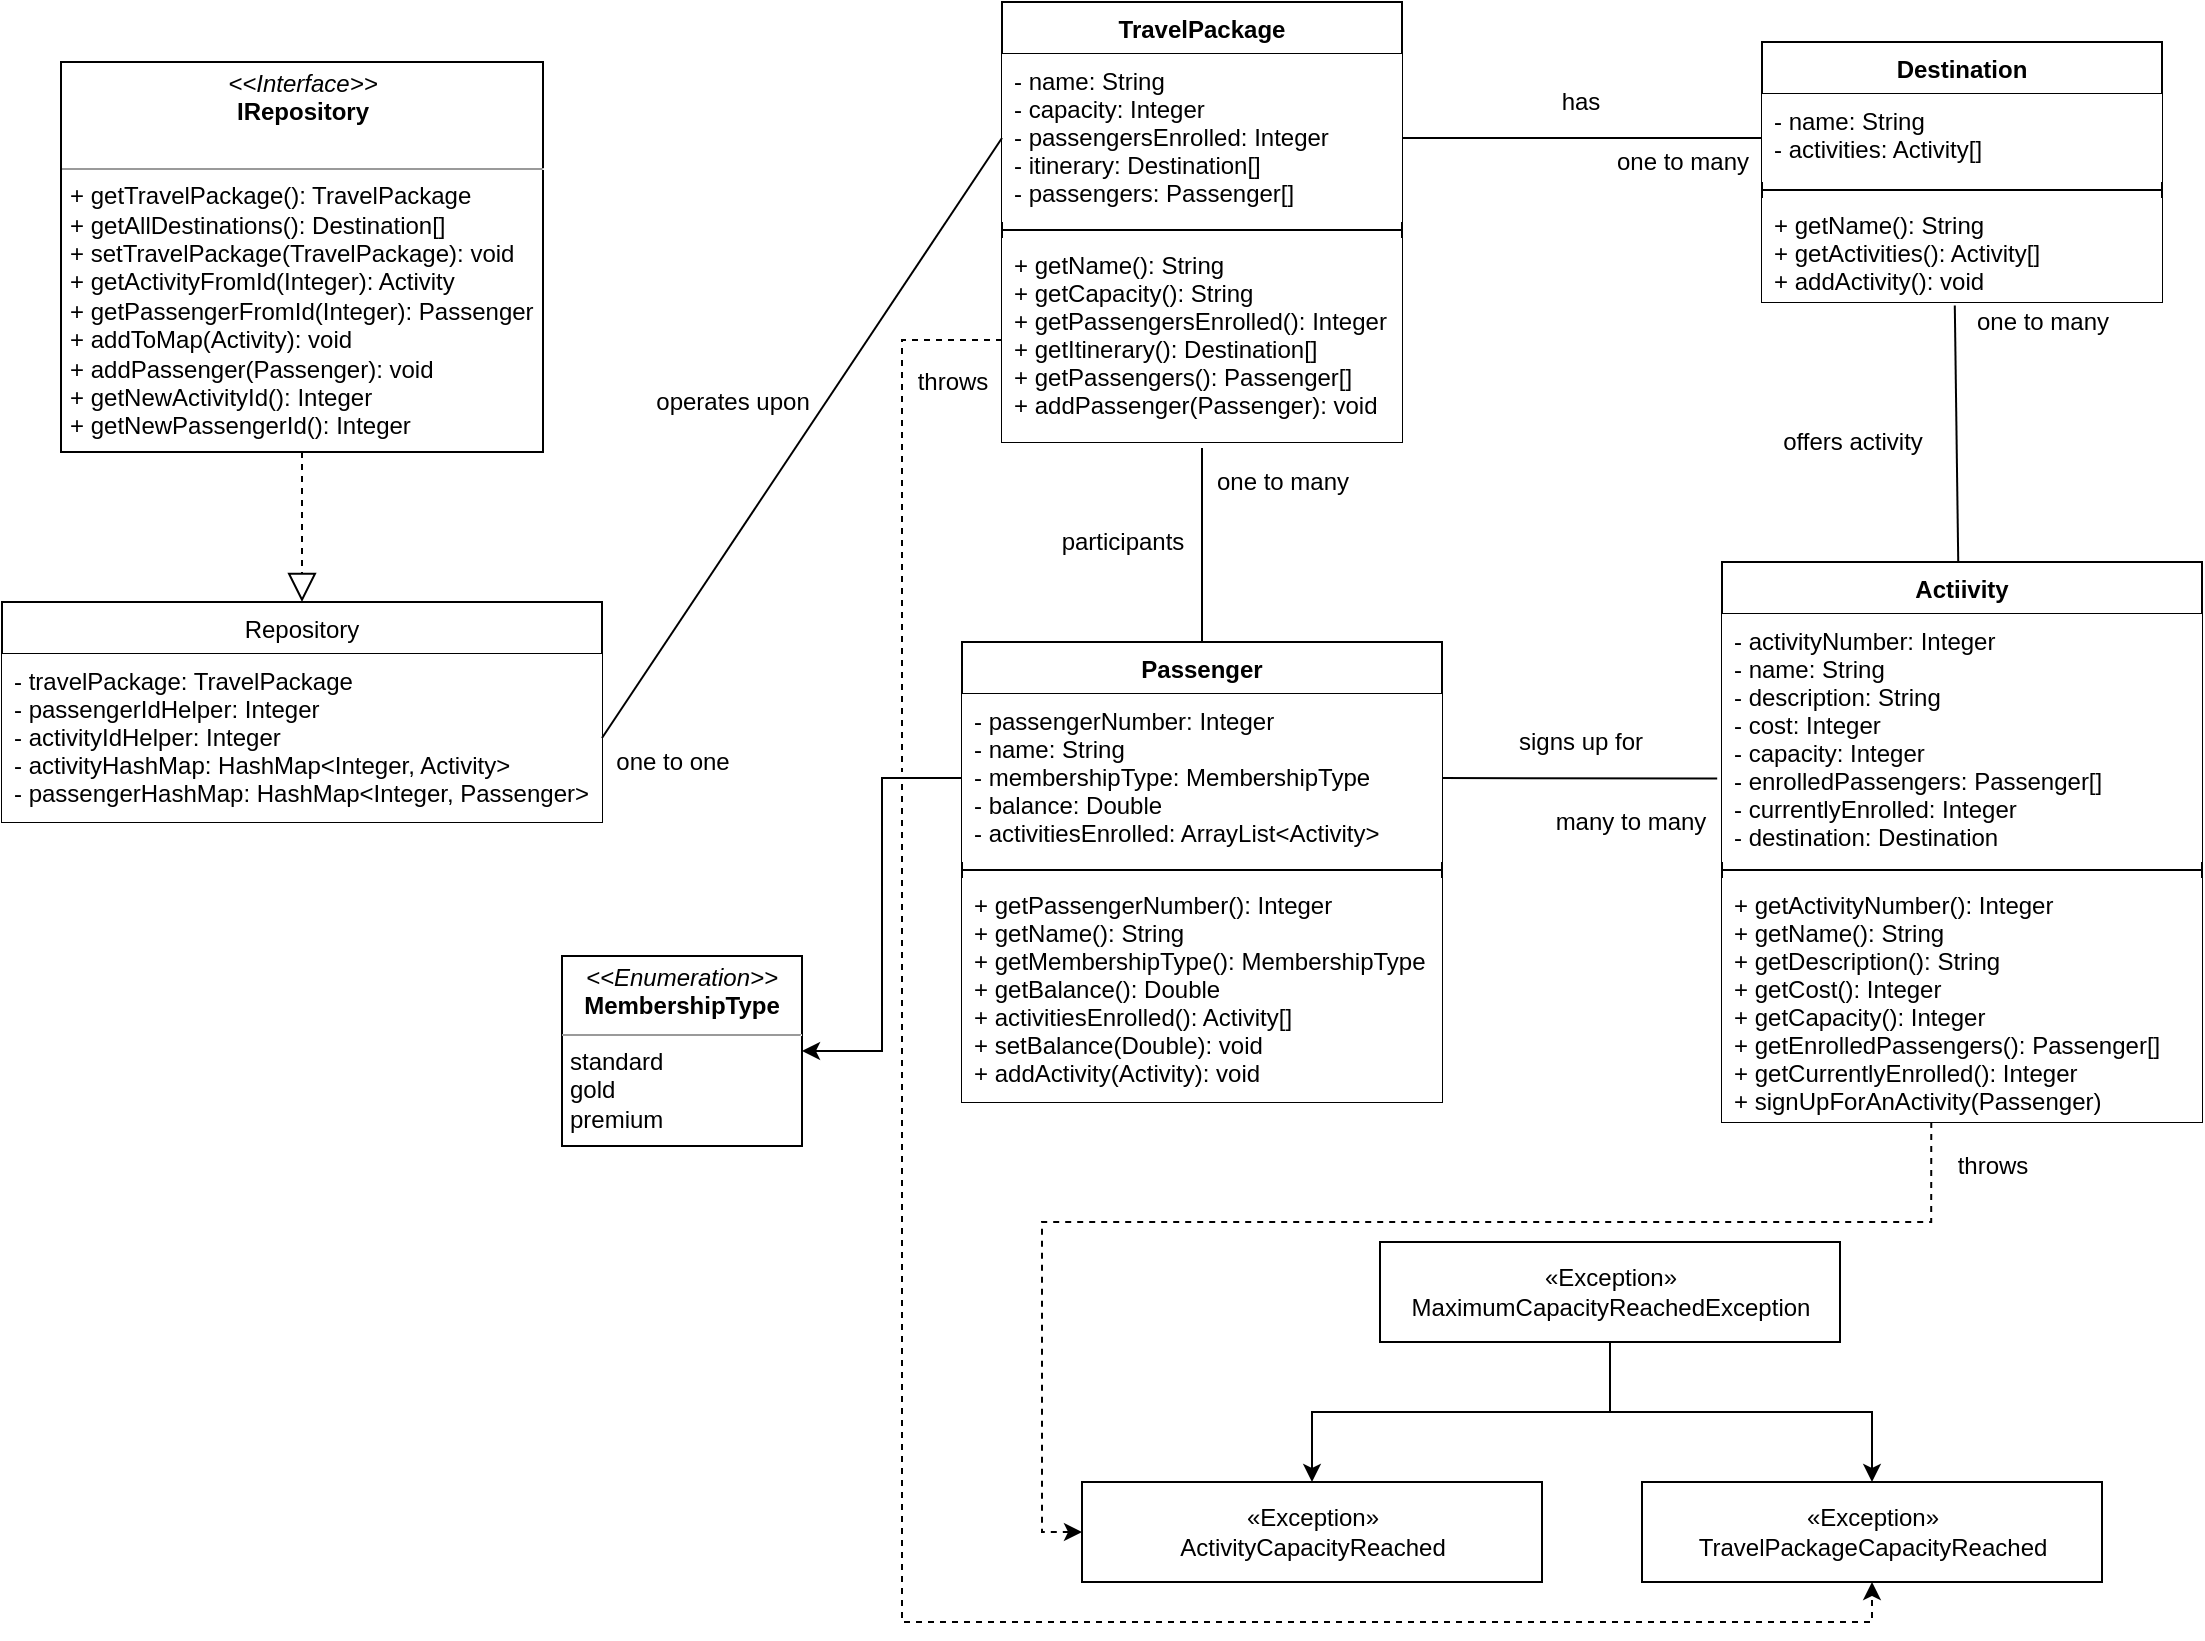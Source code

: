<mxfile version="15.2.9" type="github"><diagram id="iO-ypay8jK1opjsTZOAk" name="Page-1"><mxGraphModel dx="1673" dy="871" grid="1" gridSize="10" guides="1" tooltips="1" connect="1" arrows="1" fold="1" page="1" pageScale="1" pageWidth="827" pageHeight="1169" math="0" shadow="0"><root><mxCell id="0"/><mxCell id="1" parent="0"/><mxCell id="kDM2BlACBqmng6QFDkp4-1" value="TravelPackage" style="swimlane;fontStyle=1;align=center;verticalAlign=top;childLayout=stackLayout;horizontal=1;startSize=26;horizontalStack=0;resizeParent=1;resizeParentMax=0;resizeLast=0;collapsible=1;marginBottom=0;" vertex="1" parent="1"><mxGeometry x="540" y="60" width="200" height="220" as="geometry"><mxRectangle x="330" y="260" width="120" height="26" as="alternateBounds"/></mxGeometry></mxCell><mxCell id="kDM2BlACBqmng6QFDkp4-2" value="- name: String&#10;- capacity: Integer&#10;- passengersEnrolled: Integer&#10;- itinerary: Destination[]&#10;- passengers: Passenger[]" style="text;align=left;verticalAlign=top;spacingLeft=4;spacingRight=4;overflow=hidden;rotatable=0;points=[[0,0.5],[1,0.5]];portConstraint=eastwest;fillColor=default;" vertex="1" parent="kDM2BlACBqmng6QFDkp4-1"><mxGeometry y="26" width="200" height="84" as="geometry"/></mxCell><mxCell id="kDM2BlACBqmng6QFDkp4-3" value="" style="line;strokeWidth=1;align=left;verticalAlign=middle;spacingTop=-1;spacingLeft=3;spacingRight=3;rotatable=0;labelPosition=right;points=[];portConstraint=eastwest;" vertex="1" parent="kDM2BlACBqmng6QFDkp4-1"><mxGeometry y="110" width="200" height="8" as="geometry"/></mxCell><mxCell id="kDM2BlACBqmng6QFDkp4-4" value="+ getName(): String&#10;+ getCapacity(): String&#10;+ getPassengersEnrolled(): Integer&#10;+ getItinerary(): Destination[]&#10;+ getPassengers(): Passenger[]&#10;+ addPassenger(Passenger): void" style="text;align=left;verticalAlign=top;spacingLeft=4;spacingRight=4;overflow=hidden;rotatable=0;points=[[0,0.5],[1,0.5]];portConstraint=eastwest;fillColor=default;" vertex="1" parent="kDM2BlACBqmng6QFDkp4-1"><mxGeometry y="118" width="200" height="102" as="geometry"/></mxCell><mxCell id="kDM2BlACBqmng6QFDkp4-5" value="Destination" style="swimlane;fontStyle=1;align=center;verticalAlign=top;childLayout=stackLayout;horizontal=1;startSize=26;horizontalStack=0;resizeParent=1;resizeParentMax=0;resizeLast=0;collapsible=1;marginBottom=0;" vertex="1" parent="1"><mxGeometry x="920" y="80" width="200" height="130" as="geometry"><mxRectangle x="330" y="260" width="120" height="26" as="alternateBounds"/></mxGeometry></mxCell><mxCell id="kDM2BlACBqmng6QFDkp4-6" value="- name: String&#10;- activities: Activity[]&#10;" style="text;align=left;verticalAlign=top;spacingLeft=4;spacingRight=4;overflow=hidden;rotatable=0;points=[[0,0.5],[1,0.5]];portConstraint=eastwest;fillColor=default;" vertex="1" parent="kDM2BlACBqmng6QFDkp4-5"><mxGeometry y="26" width="200" height="44" as="geometry"/></mxCell><mxCell id="kDM2BlACBqmng6QFDkp4-7" value="" style="line;strokeWidth=1;align=left;verticalAlign=middle;spacingTop=-1;spacingLeft=3;spacingRight=3;rotatable=0;labelPosition=right;points=[];portConstraint=eastwest;" vertex="1" parent="kDM2BlACBqmng6QFDkp4-5"><mxGeometry y="70" width="200" height="8" as="geometry"/></mxCell><mxCell id="kDM2BlACBqmng6QFDkp4-8" value="+ getName(): String&#10;+ getActivities(): Activity[]&#10;+ addActivity(): void&#10;" style="text;align=left;verticalAlign=top;spacingLeft=4;spacingRight=4;overflow=hidden;rotatable=0;points=[[0,0.5],[1,0.5]];portConstraint=eastwest;fillColor=default;" vertex="1" parent="kDM2BlACBqmng6QFDkp4-5"><mxGeometry y="78" width="200" height="52" as="geometry"/></mxCell><mxCell id="kDM2BlACBqmng6QFDkp4-9" value="Actiivity" style="swimlane;fontStyle=1;align=center;verticalAlign=top;childLayout=stackLayout;horizontal=1;startSize=26;horizontalStack=0;resizeParent=1;resizeParentMax=0;resizeLast=0;collapsible=1;marginBottom=0;" vertex="1" parent="1"><mxGeometry x="900" y="340" width="240" height="280" as="geometry"><mxRectangle x="330" y="260" width="120" height="26" as="alternateBounds"/></mxGeometry></mxCell><mxCell id="kDM2BlACBqmng6QFDkp4-10" value="- activityNumber: Integer&#10;- name: String&#10;- description: String&#10;- cost: Integer&#10;- capacity: Integer&#10;- enrolledPassengers: Passenger[]&#10;- currentlyEnrolled: Integer&#10;- destination: Destination" style="text;align=left;verticalAlign=top;spacingLeft=4;spacingRight=4;overflow=hidden;rotatable=0;points=[[0,0.5],[1,0.5]];portConstraint=eastwest;fillColor=default;" vertex="1" parent="kDM2BlACBqmng6QFDkp4-9"><mxGeometry y="26" width="240" height="124" as="geometry"/></mxCell><mxCell id="kDM2BlACBqmng6QFDkp4-11" value="" style="line;strokeWidth=1;align=left;verticalAlign=middle;spacingTop=-1;spacingLeft=3;spacingRight=3;rotatable=0;labelPosition=right;points=[];portConstraint=eastwest;" vertex="1" parent="kDM2BlACBqmng6QFDkp4-9"><mxGeometry y="150" width="240" height="8" as="geometry"/></mxCell><mxCell id="kDM2BlACBqmng6QFDkp4-12" value="+ getActivityNumber(): Integer&#10;+ getName(): String&#10;+ getDescription(): String&#10;+ getCost(): Integer&#10;+ getCapacity(): Integer&#10;+ getEnrolledPassengers(): Passenger[]&#10;+ getCurrentlyEnrolled(): Integer&#10;+ signUpForAnActivity(Passenger)" style="text;align=left;verticalAlign=top;spacingLeft=4;spacingRight=4;overflow=hidden;rotatable=0;points=[[0,0.5],[1,0.5]];portConstraint=eastwest;fillColor=default;" vertex="1" parent="kDM2BlACBqmng6QFDkp4-9"><mxGeometry y="158" width="240" height="122" as="geometry"/></mxCell><mxCell id="kDM2BlACBqmng6QFDkp4-14" value="Passenger" style="swimlane;fontStyle=1;align=center;verticalAlign=top;childLayout=stackLayout;horizontal=1;startSize=26;horizontalStack=0;resizeParent=1;resizeParentMax=0;resizeLast=0;collapsible=1;marginBottom=0;" vertex="1" parent="1"><mxGeometry x="520" y="380" width="240" height="230" as="geometry"><mxRectangle x="330" y="260" width="120" height="26" as="alternateBounds"/></mxGeometry></mxCell><mxCell id="kDM2BlACBqmng6QFDkp4-15" value="- passengerNumber: Integer&#10;- name: String&#10;- membershipType: MembershipType&#10;- balance: Double&#10;- activitiesEnrolled: ArrayList&lt;Activity&gt;&#10;" style="text;align=left;verticalAlign=top;spacingLeft=4;spacingRight=4;overflow=hidden;rotatable=0;points=[[0,0.5],[1,0.5]];portConstraint=eastwest;fillColor=default;" vertex="1" parent="kDM2BlACBqmng6QFDkp4-14"><mxGeometry y="26" width="240" height="84" as="geometry"/></mxCell><mxCell id="kDM2BlACBqmng6QFDkp4-16" value="" style="line;strokeWidth=1;align=left;verticalAlign=middle;spacingTop=-1;spacingLeft=3;spacingRight=3;rotatable=0;labelPosition=right;points=[];portConstraint=eastwest;" vertex="1" parent="kDM2BlACBqmng6QFDkp4-14"><mxGeometry y="110" width="240" height="8" as="geometry"/></mxCell><mxCell id="kDM2BlACBqmng6QFDkp4-17" value="+ getPassengerNumber(): Integer&#10;+ getName(): String&#10;+ getMembershipType(): MembershipType&#10;+ getBalance(): Double&#10;+ activitiesEnrolled(): Activity[]&#10;+ setBalance(Double): void&#10;+ addActivity(Activity): void" style="text;align=left;verticalAlign=top;spacingLeft=4;spacingRight=4;overflow=hidden;rotatable=0;points=[[0,0.5],[1,0.5]];portConstraint=eastwest;fillColor=default;" vertex="1" parent="kDM2BlACBqmng6QFDkp4-14"><mxGeometry y="118" width="240" height="112" as="geometry"/></mxCell><mxCell id="kDM2BlACBqmng6QFDkp4-19" value="&lt;p style=&quot;margin: 0px ; margin-top: 4px ; text-align: center&quot;&gt;&lt;i&gt;&amp;lt;&amp;lt;Enumeration&amp;gt;&amp;gt;&lt;/i&gt;&lt;br&gt;&lt;b&gt;MembershipType&lt;/b&gt;&lt;/p&gt;&lt;hr size=&quot;1&quot;&gt;&lt;p style=&quot;margin: 0px ; margin-left: 4px&quot;&gt;standard&lt;br&gt;gold&lt;/p&gt;&lt;p style=&quot;margin: 0px ; margin-left: 4px&quot;&gt;premium&lt;/p&gt;&lt;hr size=&quot;1&quot;&gt;&lt;p style=&quot;margin: 0px ; margin-left: 4px&quot;&gt;+ method1(Type): Type&lt;br&gt;+ method2(Type, Type): Type&lt;/p&gt;" style="verticalAlign=top;align=left;overflow=fill;fontSize=12;fontFamily=Helvetica;html=1;" vertex="1" parent="1"><mxGeometry x="320" y="537" width="120" height="95" as="geometry"/></mxCell><mxCell id="kDM2BlACBqmng6QFDkp4-20" value="&lt;p style=&quot;margin: 0px ; margin-top: 4px ; text-align: center&quot;&gt;&lt;i&gt;&amp;lt;&amp;lt;Interface&amp;gt;&amp;gt;&lt;/i&gt;&lt;br&gt;&lt;b&gt;IRepository&lt;/b&gt;&lt;/p&gt;&lt;br&gt;&lt;hr size=&quot;1&quot;&gt;&lt;p style=&quot;margin: 0px ; margin-left: 4px&quot;&gt;+ getTravelPackage(): TravelPackage&lt;/p&gt;&lt;p style=&quot;margin: 0px ; margin-left: 4px&quot;&gt;+ getAllDestinations(): Destination[]&lt;/p&gt;&lt;p style=&quot;margin: 0px ; margin-left: 4px&quot;&gt;+ setTravelPackage(TravelPackage): void&lt;/p&gt;&lt;p style=&quot;margin: 0px ; margin-left: 4px&quot;&gt;+ getActivityFromId(Integer): Activity&lt;/p&gt;&lt;p style=&quot;margin: 0px ; margin-left: 4px&quot;&gt;+ getPassengerFromId(Integer): Passenger&lt;br&gt;&lt;/p&gt;&lt;p style=&quot;margin: 0px ; margin-left: 4px&quot;&gt;+ addToMap(Activity): void&lt;/p&gt;&lt;p style=&quot;margin: 0px ; margin-left: 4px&quot;&gt;+ addPassenger(Passenger): void&lt;/p&gt;&lt;p style=&quot;margin: 0px ; margin-left: 4px&quot;&gt;+ getNewActivityId(): Integer&lt;/p&gt;&lt;p style=&quot;margin: 0px ; margin-left: 4px&quot;&gt;+ getNewPassengerId(): Integer&lt;/p&gt;" style="verticalAlign=top;align=left;overflow=fill;fontSize=12;fontFamily=Helvetica;html=1;" vertex="1" parent="1"><mxGeometry x="69.5" y="90" width="241" height="195" as="geometry"/></mxCell><mxCell id="kDM2BlACBqmng6QFDkp4-21" value="Repository" style="swimlane;fontStyle=0;childLayout=stackLayout;horizontal=1;startSize=26;horizontalStack=0;resizeParent=1;resizeParentMax=0;resizeLast=0;collapsible=1;marginBottom=0;" vertex="1" parent="1"><mxGeometry x="40" y="360" width="300" height="110" as="geometry"/></mxCell><mxCell id="kDM2BlACBqmng6QFDkp4-22" value="- travelPackage: TravelPackage&#10;- passengerIdHelper: Integer&#10;- activityIdHelper: Integer&#10;- activityHashMap: HashMap&lt;Integer, Activity&gt;&#10;- passengerHashMap: HashMap&lt;Integer, Passenger&gt;" style="text;align=left;verticalAlign=top;spacingLeft=4;spacingRight=4;overflow=hidden;rotatable=0;points=[[0,0.5],[1,0.5]];portConstraint=eastwest;fillColor=default;" vertex="1" parent="kDM2BlACBqmng6QFDkp4-21"><mxGeometry y="26" width="300" height="84" as="geometry"/></mxCell><mxCell id="kDM2BlACBqmng6QFDkp4-35" style="edgeStyle=orthogonalEdgeStyle;rounded=0;orthogonalLoop=1;jettySize=auto;html=1;" edge="1" parent="1" source="kDM2BlACBqmng6QFDkp4-25" target="kDM2BlACBqmng6QFDkp4-26"><mxGeometry relative="1" as="geometry"/></mxCell><mxCell id="kDM2BlACBqmng6QFDkp4-36" style="edgeStyle=orthogonalEdgeStyle;rounded=0;orthogonalLoop=1;jettySize=auto;html=1;" edge="1" parent="1" source="kDM2BlACBqmng6QFDkp4-25" target="kDM2BlACBqmng6QFDkp4-28"><mxGeometry relative="1" as="geometry"/></mxCell><mxCell id="kDM2BlACBqmng6QFDkp4-25" value="«Exception»&lt;br&gt;MaximumCapacityReachedException" style="html=1;" vertex="1" parent="1"><mxGeometry x="729" y="680" width="230" height="50" as="geometry"/></mxCell><mxCell id="kDM2BlACBqmng6QFDkp4-26" value="«Exception»&lt;br&gt;ActivityCapacityReached" style="html=1;" vertex="1" parent="1"><mxGeometry x="580" y="800" width="230" height="50" as="geometry"/></mxCell><mxCell id="kDM2BlACBqmng6QFDkp4-28" value="«Exception»&lt;br&gt;TravelPackageCapacityReached" style="html=1;" vertex="1" parent="1"><mxGeometry x="860" y="800" width="230" height="50" as="geometry"/></mxCell><mxCell id="kDM2BlACBqmng6QFDkp4-37" value="" style="endArrow=block;dashed=1;endFill=0;endSize=12;html=1;exitX=0.5;exitY=1;exitDx=0;exitDy=0;entryX=0.5;entryY=0;entryDx=0;entryDy=0;" edge="1" parent="1" source="kDM2BlACBqmng6QFDkp4-20" target="kDM2BlACBqmng6QFDkp4-21"><mxGeometry width="160" relative="1" as="geometry"><mxPoint x="240" y="340" as="sourcePoint"/><mxPoint x="450" y="300" as="targetPoint"/></mxGeometry></mxCell><mxCell id="kDM2BlACBqmng6QFDkp4-50" value="" style="endArrow=none;html=1;exitX=0.5;exitY=0;exitDx=0;exitDy=0;" edge="1" parent="1"><mxGeometry width="50" height="50" relative="1" as="geometry"><mxPoint x="640" y="380" as="sourcePoint"/><mxPoint x="640" y="283" as="targetPoint"/></mxGeometry></mxCell><mxCell id="kDM2BlACBqmng6QFDkp4-51" value="one to many" style="text;html=1;align=center;verticalAlign=middle;resizable=0;points=[];autosize=1;" vertex="1" parent="1"><mxGeometry x="640" y="290" width="80" height="20" as="geometry"/></mxCell><mxCell id="kDM2BlACBqmng6QFDkp4-53" value="participants" style="text;html=1;align=center;verticalAlign=middle;resizable=0;points=[];autosize=1;" vertex="1" parent="1"><mxGeometry x="560" y="320" width="80" height="20" as="geometry"/></mxCell><mxCell id="kDM2BlACBqmng6QFDkp4-54" value="" style="endArrow=none;html=1;entryX=0;entryY=0.5;entryDx=0;entryDy=0;exitX=1;exitY=0.5;exitDx=0;exitDy=0;" edge="1" parent="1" source="kDM2BlACBqmng6QFDkp4-2" target="kDM2BlACBqmng6QFDkp4-6"><mxGeometry width="50" height="50" relative="1" as="geometry"><mxPoint x="1100" y="390" as="sourcePoint"/><mxPoint x="1150" y="340" as="targetPoint"/></mxGeometry></mxCell><mxCell id="kDM2BlACBqmng6QFDkp4-55" value="one to many" style="text;html=1;align=center;verticalAlign=middle;resizable=0;points=[];autosize=1;" vertex="1" parent="1"><mxGeometry x="840" y="130" width="80" height="20" as="geometry"/></mxCell><mxCell id="kDM2BlACBqmng6QFDkp4-56" value="has" style="text;html=1;align=center;verticalAlign=middle;resizable=0;points=[];autosize=1;" vertex="1" parent="1"><mxGeometry x="813.5" y="100" width="30" height="20" as="geometry"/></mxCell><mxCell id="kDM2BlACBqmng6QFDkp4-58" value="" style="endArrow=none;html=1;entryX=0.482;entryY=1.033;entryDx=0;entryDy=0;entryPerimeter=0;" edge="1" parent="1" source="kDM2BlACBqmng6QFDkp4-9" target="kDM2BlACBqmng6QFDkp4-8"><mxGeometry width="50" height="50" relative="1" as="geometry"><mxPoint x="1100" y="390" as="sourcePoint"/><mxPoint x="1150" y="340" as="targetPoint"/></mxGeometry></mxCell><mxCell id="kDM2BlACBqmng6QFDkp4-59" value="one to many" style="text;html=1;align=center;verticalAlign=middle;resizable=0;points=[];autosize=1;" vertex="1" parent="1"><mxGeometry x="1020" y="210" width="80" height="20" as="geometry"/></mxCell><mxCell id="kDM2BlACBqmng6QFDkp4-60" value="offers activity" style="text;html=1;align=center;verticalAlign=middle;resizable=0;points=[];autosize=1;" vertex="1" parent="1"><mxGeometry x="920" y="270" width="90" height="20" as="geometry"/></mxCell><mxCell id="kDM2BlACBqmng6QFDkp4-61" value="" style="endArrow=none;html=1;exitX=1;exitY=0.5;exitDx=0;exitDy=0;entryX=-0.01;entryY=0.663;entryDx=0;entryDy=0;entryPerimeter=0;" edge="1" parent="1" source="kDM2BlACBqmng6QFDkp4-15" target="kDM2BlACBqmng6QFDkp4-10"><mxGeometry width="50" height="50" relative="1" as="geometry"><mxPoint x="1100" y="390" as="sourcePoint"/><mxPoint x="1150" y="340" as="targetPoint"/></mxGeometry></mxCell><mxCell id="kDM2BlACBqmng6QFDkp4-62" value="many to many" style="text;html=1;align=center;verticalAlign=middle;resizable=0;points=[];autosize=1;" vertex="1" parent="1"><mxGeometry x="809" y="460" width="90" height="20" as="geometry"/></mxCell><mxCell id="kDM2BlACBqmng6QFDkp4-63" value="signs up for" style="text;html=1;align=center;verticalAlign=middle;resizable=0;points=[];autosize=1;" vertex="1" parent="1"><mxGeometry x="788.5" y="420" width="80" height="20" as="geometry"/></mxCell><mxCell id="kDM2BlACBqmng6QFDkp4-64" value="" style="endArrow=none;html=1;exitX=1;exitY=0.5;exitDx=0;exitDy=0;entryX=0;entryY=0.5;entryDx=0;entryDy=0;" edge="1" parent="1" source="kDM2BlACBqmng6QFDkp4-22" target="kDM2BlACBqmng6QFDkp4-2"><mxGeometry width="50" height="50" relative="1" as="geometry"><mxPoint x="720" y="510" as="sourcePoint"/><mxPoint x="490" y="210" as="targetPoint"/></mxGeometry></mxCell><mxCell id="kDM2BlACBqmng6QFDkp4-65" value="one to one" style="text;html=1;align=center;verticalAlign=middle;resizable=0;points=[];autosize=1;" vertex="1" parent="1"><mxGeometry x="340" y="430" width="70" height="20" as="geometry"/></mxCell><mxCell id="kDM2BlACBqmng6QFDkp4-66" value="operates upon" style="text;html=1;align=center;verticalAlign=middle;resizable=0;points=[];autosize=1;" vertex="1" parent="1"><mxGeometry x="360" y="250" width="90" height="20" as="geometry"/></mxCell><mxCell id="kDM2BlACBqmng6QFDkp4-67" style="edgeStyle=orthogonalEdgeStyle;rounded=0;orthogonalLoop=1;jettySize=auto;html=1;entryX=1;entryY=0.5;entryDx=0;entryDy=0;" edge="1" parent="1" source="kDM2BlACBqmng6QFDkp4-15" target="kDM2BlACBqmng6QFDkp4-19"><mxGeometry relative="1" as="geometry"/></mxCell><mxCell id="kDM2BlACBqmng6QFDkp4-69" style="edgeStyle=orthogonalEdgeStyle;rounded=0;orthogonalLoop=1;jettySize=auto;html=1;entryX=0;entryY=0.5;entryDx=0;entryDy=0;exitX=0.436;exitY=1;exitDx=0;exitDy=0;exitPerimeter=0;jumpStyle=gap;dashed=1;" edge="1" parent="1" source="kDM2BlACBqmng6QFDkp4-12" target="kDM2BlACBqmng6QFDkp4-26"><mxGeometry relative="1" as="geometry"><Array as="points"><mxPoint x="1005" y="670"/><mxPoint x="560" y="670"/><mxPoint x="560" y="825"/></Array></mxGeometry></mxCell><mxCell id="kDM2BlACBqmng6QFDkp4-70" value="throws" style="text;html=1;align=center;verticalAlign=middle;resizable=0;points=[];autosize=1;" vertex="1" parent="1"><mxGeometry x="1010" y="632" width="50" height="20" as="geometry"/></mxCell><mxCell id="kDM2BlACBqmng6QFDkp4-71" style="edgeStyle=orthogonalEdgeStyle;rounded=0;jumpStyle=gap;orthogonalLoop=1;jettySize=auto;html=1;entryX=0.5;entryY=1;entryDx=0;entryDy=0;dashed=1;" edge="1" parent="1" source="kDM2BlACBqmng6QFDkp4-4" target="kDM2BlACBqmng6QFDkp4-28"><mxGeometry relative="1" as="geometry"><Array as="points"><mxPoint x="490" y="229"/><mxPoint x="490" y="870"/><mxPoint x="975" y="870"/></Array></mxGeometry></mxCell><mxCell id="kDM2BlACBqmng6QFDkp4-72" value="throws" style="text;html=1;align=center;verticalAlign=middle;resizable=0;points=[];autosize=1;" vertex="1" parent="1"><mxGeometry x="490" y="240" width="50" height="20" as="geometry"/></mxCell></root></mxGraphModel></diagram></mxfile>